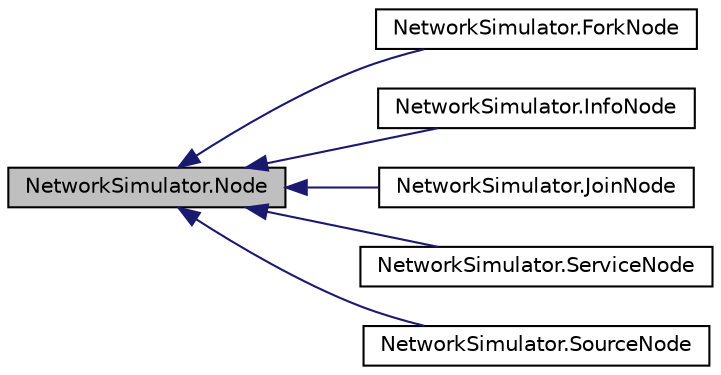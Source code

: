 digraph "NetworkSimulator.Node"
{
  edge [fontname="Helvetica",fontsize="10",labelfontname="Helvetica",labelfontsize="10"];
  node [fontname="Helvetica",fontsize="10",shape=record];
  rankdir="LR";
  Node1 [label="NetworkSimulator.Node",height=0.2,width=0.4,color="black", fillcolor="grey75", style="filled", fontcolor="black"];
  Node1 -> Node2 [dir="back",color="midnightblue",fontsize="10",style="solid",fontname="Helvetica"];
  Node2 [label="NetworkSimulator.ForkNode",height=0.2,width=0.4,color="black", fillcolor="white", style="filled",URL="$class_network_simulator_1_1_fork_node.html",tooltip="Дивайдер "];
  Node1 -> Node3 [dir="back",color="midnightblue",fontsize="10",style="solid",fontname="Helvetica"];
  Node3 [label="NetworkSimulator.InfoNode",height=0.2,width=0.4,color="black", fillcolor="white", style="filled",URL="$class_network_simulator_1_1_info_node.html"];
  Node1 -> Node4 [dir="back",color="midnightblue",fontsize="10",style="solid",fontname="Helvetica"];
  Node4 [label="NetworkSimulator.JoinNode",height=0.2,width=0.4,color="black", fillcolor="white", style="filled",URL="$class_network_simulator_1_1_join_node.html"];
  Node1 -> Node5 [dir="back",color="midnightblue",fontsize="10",style="solid",fontname="Helvetica"];
  Node5 [label="NetworkSimulator.ServiceNode",height=0.2,width=0.4,color="black", fillcolor="white", style="filled",URL="$class_network_simulator_1_1_service_node.html",tooltip="Базовая система "];
  Node1 -> Node6 [dir="back",color="midnightblue",fontsize="10",style="solid",fontname="Helvetica"];
  Node6 [label="NetworkSimulator.SourceNode",height=0.2,width=0.4,color="black", fillcolor="white", style="filled",URL="$class_network_simulator_1_1_source_node.html"];
}
